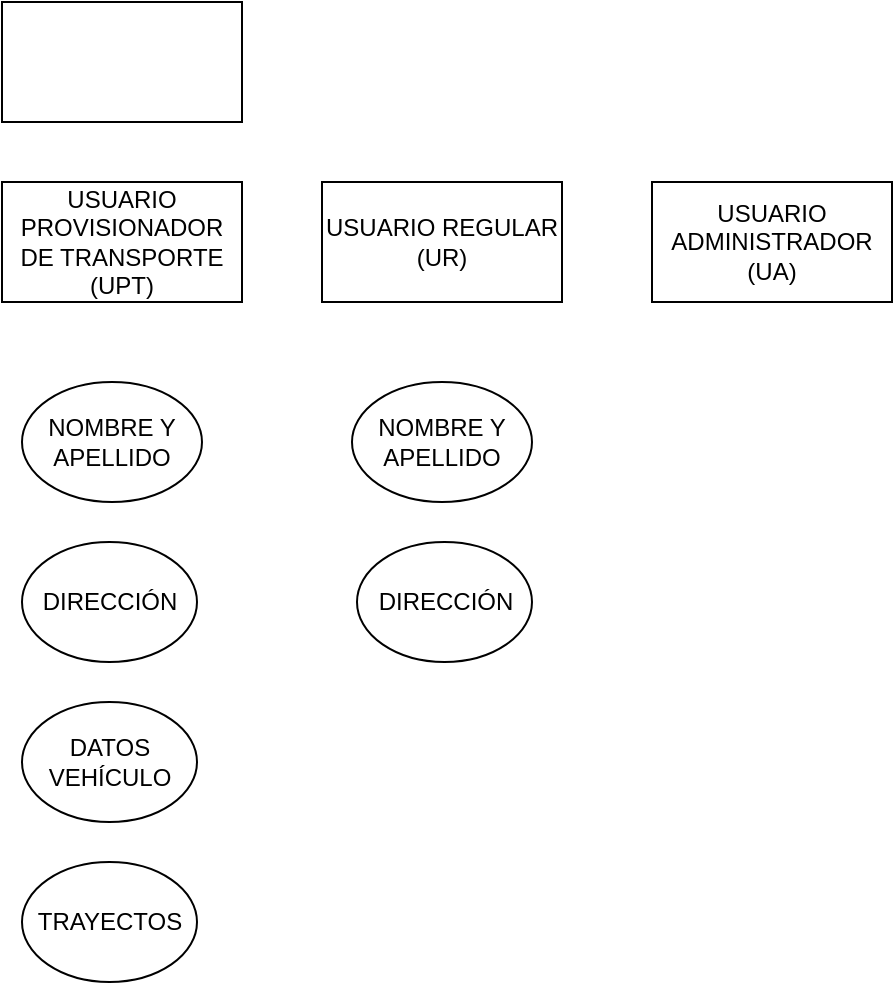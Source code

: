<mxfile version="22.1.17" type="github">
  <diagram id="R2lEEEUBdFMjLlhIrx00" name="Page-1">
    <mxGraphModel dx="1409" dy="801" grid="1" gridSize="10" guides="1" tooltips="1" connect="1" arrows="1" fold="1" page="1" pageScale="1" pageWidth="850" pageHeight="1100" math="0" shadow="0" extFonts="Permanent Marker^https://fonts.googleapis.com/css?family=Permanent+Marker">
      <root>
        <mxCell id="0" />
        <mxCell id="1" parent="0" />
        <mxCell id="RZV3hxSErV2ZTlqvOIvP-1" value="USUARIO PROVISIONADOR DE TRANSPORTE (UPT)" style="rounded=0;whiteSpace=wrap;html=1;" vertex="1" parent="1">
          <mxGeometry x="80" y="160" width="120" height="60" as="geometry" />
        </mxCell>
        <mxCell id="RZV3hxSErV2ZTlqvOIvP-2" value="USUARIO REGULAR (UR)" style="rounded=0;whiteSpace=wrap;html=1;" vertex="1" parent="1">
          <mxGeometry x="240" y="160" width="120" height="60" as="geometry" />
        </mxCell>
        <mxCell id="RZV3hxSErV2ZTlqvOIvP-3" value="USUARIO ADMINISTRADOR&lt;br&gt;(UA)" style="rounded=0;whiteSpace=wrap;html=1;" vertex="1" parent="1">
          <mxGeometry x="405" y="160" width="120" height="60" as="geometry" />
        </mxCell>
        <mxCell id="RZV3hxSErV2ZTlqvOIvP-5" value="NOMBRE Y APELLIDO" style="ellipse;whiteSpace=wrap;html=1;" vertex="1" parent="1">
          <mxGeometry x="90" y="260" width="90" height="60" as="geometry" />
        </mxCell>
        <mxCell id="RZV3hxSErV2ZTlqvOIvP-6" value="DIRECCIÓN" style="ellipse;whiteSpace=wrap;html=1;" vertex="1" parent="1">
          <mxGeometry x="90" y="340" width="87.5" height="60" as="geometry" />
        </mxCell>
        <mxCell id="RZV3hxSErV2ZTlqvOIvP-7" value="NOMBRE Y APELLIDO" style="ellipse;whiteSpace=wrap;html=1;" vertex="1" parent="1">
          <mxGeometry x="255" y="260" width="90" height="60" as="geometry" />
        </mxCell>
        <mxCell id="RZV3hxSErV2ZTlqvOIvP-8" value="DIRECCIÓN" style="ellipse;whiteSpace=wrap;html=1;" vertex="1" parent="1">
          <mxGeometry x="257.5" y="340" width="87.5" height="60" as="geometry" />
        </mxCell>
        <mxCell id="RZV3hxSErV2ZTlqvOIvP-9" value="DATOS VEHÍCULO" style="ellipse;whiteSpace=wrap;html=1;" vertex="1" parent="1">
          <mxGeometry x="90" y="420" width="87.5" height="60" as="geometry" />
        </mxCell>
        <mxCell id="RZV3hxSErV2ZTlqvOIvP-10" value="TRAYECTOS" style="ellipse;whiteSpace=wrap;html=1;" vertex="1" parent="1">
          <mxGeometry x="90" y="500" width="87.5" height="60" as="geometry" />
        </mxCell>
        <mxCell id="RZV3hxSErV2ZTlqvOIvP-11" value="" style="rounded=0;whiteSpace=wrap;html=1;" vertex="1" parent="1">
          <mxGeometry x="80" y="70" width="120" height="60" as="geometry" />
        </mxCell>
      </root>
    </mxGraphModel>
  </diagram>
</mxfile>
